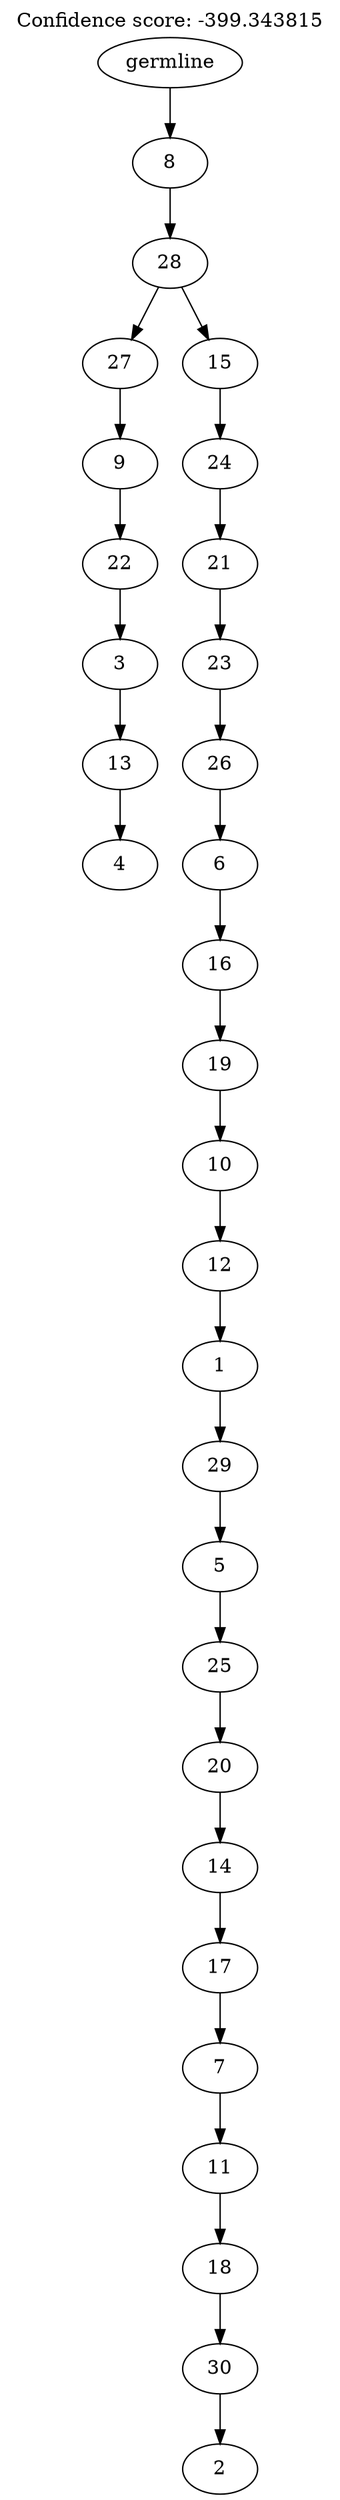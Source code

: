 digraph g {
	"29" -> "30";
	"30" [label="4"];
	"28" -> "29";
	"29" [label="13"];
	"27" -> "28";
	"28" [label="3"];
	"26" -> "27";
	"27" [label="22"];
	"25" -> "26";
	"26" [label="9"];
	"23" -> "24";
	"24" [label="2"];
	"22" -> "23";
	"23" [label="30"];
	"21" -> "22";
	"22" [label="18"];
	"20" -> "21";
	"21" [label="11"];
	"19" -> "20";
	"20" [label="7"];
	"18" -> "19";
	"19" [label="17"];
	"17" -> "18";
	"18" [label="14"];
	"16" -> "17";
	"17" [label="20"];
	"15" -> "16";
	"16" [label="25"];
	"14" -> "15";
	"15" [label="5"];
	"13" -> "14";
	"14" [label="29"];
	"12" -> "13";
	"13" [label="1"];
	"11" -> "12";
	"12" [label="12"];
	"10" -> "11";
	"11" [label="10"];
	"9" -> "10";
	"10" [label="19"];
	"8" -> "9";
	"9" [label="16"];
	"7" -> "8";
	"8" [label="6"];
	"6" -> "7";
	"7" [label="26"];
	"5" -> "6";
	"6" [label="23"];
	"4" -> "5";
	"5" [label="21"];
	"3" -> "4";
	"4" [label="24"];
	"2" -> "3";
	"3" [label="15"];
	"2" -> "25";
	"25" [label="27"];
	"1" -> "2";
	"2" [label="28"];
	"0" -> "1";
	"1" [label="8"];
	"0" [label="germline"];
	labelloc="t";
	label="Confidence score: -399.343815";
}
